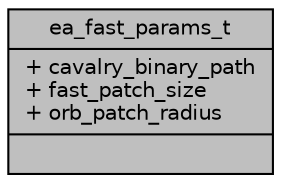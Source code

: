 digraph "ea_fast_params_t"
{
 // INTERACTIVE_SVG=YES
 // LATEX_PDF_SIZE
  bgcolor="transparent";
  edge [fontname="Helvetica",fontsize="10",labelfontname="Helvetica",labelfontsize="10"];
  node [fontname="Helvetica",fontsize="10",shape=record];
  Node1 [label="{ea_fast_params_t\n|+ cavalry_binary_path\l+ fast_patch_size\l+ orb_patch_radius\l|}",height=0.2,width=0.4,color="black", fillcolor="grey75", style="filled", fontcolor="black",tooltip=" "];
}
